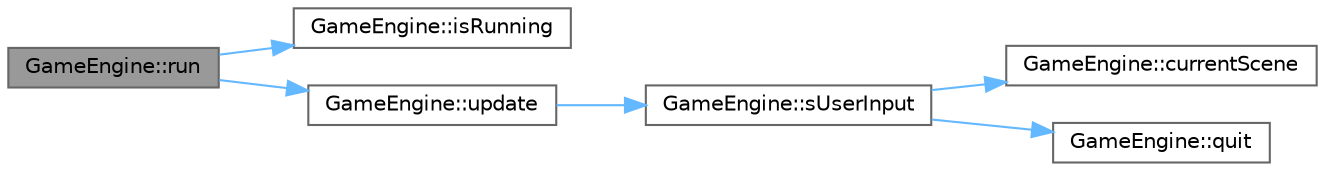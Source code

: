 digraph "GameEngine::run"
{
 // LATEX_PDF_SIZE
  bgcolor="transparent";
  edge [fontname=Helvetica,fontsize=10,labelfontname=Helvetica,labelfontsize=10];
  node [fontname=Helvetica,fontsize=10,shape=box,height=0.2,width=0.4];
  rankdir="LR";
  Node1 [id="Node000001",label="GameEngine::run",height=0.2,width=0.4,color="gray40", fillcolor="grey60", style="filled", fontcolor="black",tooltip=" "];
  Node1 -> Node2 [id="edge6_Node000001_Node000002",color="steelblue1",style="solid",tooltip=" "];
  Node2 [id="Node000002",label="GameEngine::isRunning",height=0.2,width=0.4,color="grey40", fillcolor="white", style="filled",URL="$class_game_engine.html#ac7fe66907626424cd391f7b4692ba68e",tooltip=" "];
  Node1 -> Node3 [id="edge7_Node000001_Node000003",color="steelblue1",style="solid",tooltip=" "];
  Node3 [id="Node000003",label="GameEngine::update",height=0.2,width=0.4,color="grey40", fillcolor="white", style="filled",URL="$class_game_engine.html#ae03241b464040b659b6a91f27920e8c3",tooltip=" "];
  Node3 -> Node4 [id="edge8_Node000003_Node000004",color="steelblue1",style="solid",tooltip=" "];
  Node4 [id="Node000004",label="GameEngine::sUserInput",height=0.2,width=0.4,color="grey40", fillcolor="white", style="filled",URL="$class_game_engine.html#a63ad889c82b4a58806e7edb4979144f5",tooltip=" "];
  Node4 -> Node5 [id="edge9_Node000004_Node000005",color="steelblue1",style="solid",tooltip=" "];
  Node5 [id="Node000005",label="GameEngine::currentScene",height=0.2,width=0.4,color="grey40", fillcolor="white", style="filled",URL="$class_game_engine.html#a3190ba2b66d4690abf451dc2e365b51e",tooltip=" "];
  Node4 -> Node6 [id="edge10_Node000004_Node000006",color="steelblue1",style="solid",tooltip=" "];
  Node6 [id="Node000006",label="GameEngine::quit",height=0.2,width=0.4,color="grey40", fillcolor="white", style="filled",URL="$class_game_engine.html#ad82b626def2e52b28f0d6c2d167589f6",tooltip=" "];
}
